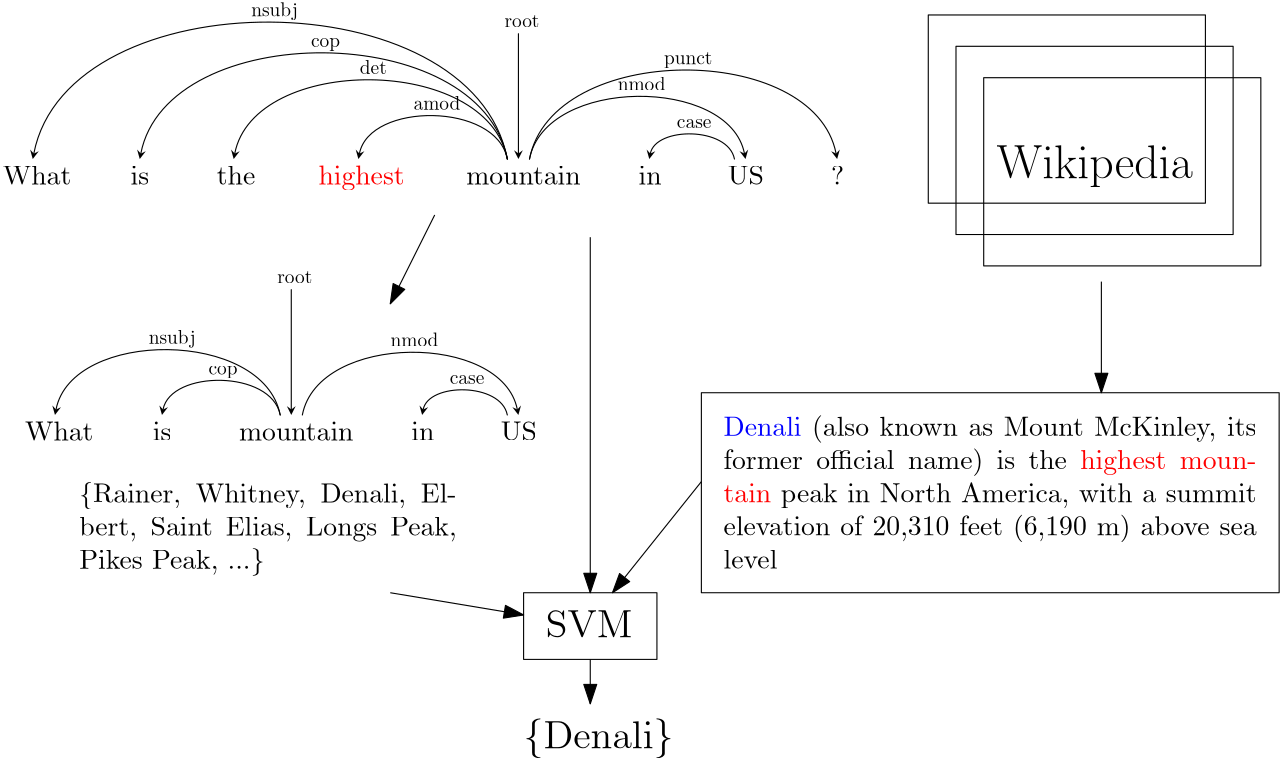 <?xml version="1.0"?>
<!DOCTYPE ipe SYSTEM "ipe.dtd">
<ipe version="70107" creator="Ipe 7.1.10">
<info created="D:20160817155110" modified="D:20160817155913"/>
<ipestyle name="basic">
<symbol name="arrow/arc(spx)">
<path stroke="sym-stroke" fill="sym-stroke" pen="sym-pen">
0 0 m
-1 0.333 l
-1 -0.333 l
h
</path>
</symbol>
<symbol name="arrow/farc(spx)">
<path stroke="sym-stroke" fill="white" pen="sym-pen">
0 0 m
-1 0.333 l
-1 -0.333 l
h
</path>
</symbol>
<symbol name="arrow/ptarc(spx)">
<path stroke="sym-stroke" fill="sym-stroke" pen="sym-pen">
0 0 m
-1 0.333 l
-0.8 0 l
-1 -0.333 l
h
</path>
</symbol>
<symbol name="arrow/fptarc(spx)">
<path stroke="sym-stroke" fill="white" pen="sym-pen">
0 0 m
-1 0.333 l
-0.8 0 l
-1 -0.333 l
h
</path>
</symbol>
<symbol name="mark/circle(sx)" transformations="translations">
<path fill="sym-stroke">
0.6 0 0 0.6 0 0 e
0.4 0 0 0.4 0 0 e
</path>
</symbol>
<symbol name="mark/disk(sx)" transformations="translations">
<path fill="sym-stroke">
0.6 0 0 0.6 0 0 e
</path>
</symbol>
<symbol name="mark/fdisk(sfx)" transformations="translations">
<group>
<path fill="sym-fill">
0.5 0 0 0.5 0 0 e
</path>
<path fill="sym-stroke" fillrule="eofill">
0.6 0 0 0.6 0 0 e
0.4 0 0 0.4 0 0 e
</path>
</group>
</symbol>
<symbol name="mark/box(sx)" transformations="translations">
<path fill="sym-stroke" fillrule="eofill">
-0.6 -0.6 m
0.6 -0.6 l
0.6 0.6 l
-0.6 0.6 l
h
-0.4 -0.4 m
0.4 -0.4 l
0.4 0.4 l
-0.4 0.4 l
h
</path>
</symbol>
<symbol name="mark/square(sx)" transformations="translations">
<path fill="sym-stroke">
-0.6 -0.6 m
0.6 -0.6 l
0.6 0.6 l
-0.6 0.6 l
h
</path>
</symbol>
<symbol name="mark/fsquare(sfx)" transformations="translations">
<group>
<path fill="sym-fill">
-0.5 -0.5 m
0.5 -0.5 l
0.5 0.5 l
-0.5 0.5 l
h
</path>
<path fill="sym-stroke" fillrule="eofill">
-0.6 -0.6 m
0.6 -0.6 l
0.6 0.6 l
-0.6 0.6 l
h
-0.4 -0.4 m
0.4 -0.4 l
0.4 0.4 l
-0.4 0.4 l
h
</path>
</group>
</symbol>
<symbol name="mark/cross(sx)" transformations="translations">
<group>
<path fill="sym-stroke">
-0.43 -0.57 m
0.57 0.43 l
0.43 0.57 l
-0.57 -0.43 l
h
</path>
<path fill="sym-stroke">
-0.43 0.57 m
0.57 -0.43 l
0.43 -0.57 l
-0.57 0.43 l
h
</path>
</group>
</symbol>
<symbol name="arrow/fnormal(spx)">
<path stroke="sym-stroke" fill="white" pen="sym-pen">
0 0 m
-1 0.333 l
-1 -0.333 l
h
</path>
</symbol>
<symbol name="arrow/pointed(spx)">
<path stroke="sym-stroke" fill="sym-stroke" pen="sym-pen">
0 0 m
-1 0.333 l
-0.8 0 l
-1 -0.333 l
h
</path>
</symbol>
<symbol name="arrow/fpointed(spx)">
<path stroke="sym-stroke" fill="white" pen="sym-pen">
0 0 m
-1 0.333 l
-0.8 0 l
-1 -0.333 l
h
</path>
</symbol>
<symbol name="arrow/linear(spx)">
<path stroke="sym-stroke" pen="sym-pen">
-1 0.333 m
0 0 l
-1 -0.333 l
</path>
</symbol>
<symbol name="arrow/fdouble(spx)">
<path stroke="sym-stroke" fill="white" pen="sym-pen">
0 0 m
-1 0.333 l
-1 -0.333 l
h
-1 0 m
-2 0.333 l
-2 -0.333 l
h
</path>
</symbol>
<symbol name="arrow/double(spx)">
<path stroke="sym-stroke" fill="sym-stroke" pen="sym-pen">
0 0 m
-1 0.333 l
-1 -0.333 l
h
-1 0 m
-2 0.333 l
-2 -0.333 l
h
</path>
</symbol>
<pen name="heavier" value="0.8"/>
<pen name="fat" value="1.2"/>
<pen name="ultrafat" value="2"/>
<symbolsize name="large" value="5"/>
<symbolsize name="small" value="2"/>
<symbolsize name="tiny" value="1.1"/>
<arrowsize name="large" value="10"/>
<arrowsize name="small" value="5"/>
<arrowsize name="tiny" value="3"/>
<color name="red" value="1 0 0"/>
<color name="green" value="0 1 0"/>
<color name="blue" value="0 0 1"/>
<color name="yellow" value="1 1 0"/>
<color name="orange" value="1 0.647 0"/>
<color name="gold" value="1 0.843 0"/>
<color name="purple" value="0.627 0.125 0.941"/>
<color name="gray" value="0.745"/>
<color name="brown" value="0.647 0.165 0.165"/>
<color name="navy" value="0 0 0.502"/>
<color name="pink" value="1 0.753 0.796"/>
<color name="seagreen" value="0.18 0.545 0.341"/>
<color name="turquoise" value="0.251 0.878 0.816"/>
<color name="violet" value="0.933 0.51 0.933"/>
<color name="darkblue" value="0 0 0.545"/>
<color name="darkcyan" value="0 0.545 0.545"/>
<color name="darkgray" value="0.663"/>
<color name="darkgreen" value="0 0.392 0"/>
<color name="darkmagenta" value="0.545 0 0.545"/>
<color name="darkorange" value="1 0.549 0"/>
<color name="darkred" value="0.545 0 0"/>
<color name="lightblue" value="0.678 0.847 0.902"/>
<color name="lightcyan" value="0.878 1 1"/>
<color name="lightgray" value="0.827"/>
<color name="lightgreen" value="0.565 0.933 0.565"/>
<color name="lightyellow" value="1 1 0.878"/>
<dashstyle name="dashed" value="[4] 0"/>
<dashstyle name="dotted" value="[1 3] 0"/>
<dashstyle name="dash dotted" value="[4 2 1 2] 0"/>
<dashstyle name="dash dot dotted" value="[4 2 1 2 1 2] 0"/>
<textsize name="large" value="\large"/>
<textsize name="Large" value="\Large"/>
<textsize name="LARGE" value="\LARGE"/>
<textsize name="huge" value="\huge"/>
<textsize name="Huge" value="\Huge"/>
<textsize name="small" value="\small"/>
<textsize name="footnote" value="\footnotesize"/>
<textsize name="tiny" value="\tiny"/>
<textstyle name="center" begin="\begin{center}" end="\end{center}"/>
<textstyle name="itemize" begin="\begin{itemize}" end="\end{itemize}"/>
<textstyle name="item" begin="\begin{itemize}\item{}" end="\end{itemize}"/>
<gridsize name="4 pts" value="4"/>
<gridsize name="8 pts (~3 mm)" value="8"/>
<gridsize name="16 pts (~6 mm)" value="16"/>
<gridsize name="32 pts (~12 mm)" value="32"/>
<gridsize name="10 pts (~3.5 mm)" value="10"/>
<gridsize name="20 pts (~7 mm)" value="20"/>
<gridsize name="14 pts (~5 mm)" value="14"/>
<gridsize name="28 pts (~10 mm)" value="28"/>
<gridsize name="56 pts (~20 mm)" value="56"/>
<anglesize name="90 deg" value="90"/>
<anglesize name="60 deg" value="60"/>
<anglesize name="45 deg" value="45"/>
<anglesize name="30 deg" value="30"/>
<anglesize name="22.5 deg" value="22.5"/>
<opacity name="10%" value="0.1"/>
<opacity name="30%" value="0.3"/>
<opacity name="50%" value="0.5"/>
<opacity name="75%" value="0.75"/>
<tiling name="falling" angle="-60" step="4" width="1"/>
<tiling name="rising" angle="30" step="4" width="1"/>
</ipestyle>
<page>
<layer name="alpha"/>
<view layers="alpha" active="alpha"/>
<text layer="alpha" matrix="1 0 0 1 84.506 646.827" pos="0 0" stroke="0" type="label" width="24.63" height="6.918" depth="0" valign="baseline">What</text>
<text matrix="1 0 0 1 130.493 646.827" pos="0 0" stroke="0" type="label" width="6.697" height="6.654" depth="0" valign="baseline">is</text>
<text matrix="1 0 0 1 161.547 646.827" pos="0 0" stroke="0" type="label" width="41.234" height="6.654" depth="0" valign="baseline">mountain</text>
<text matrix="1 0 0 1 223.594 646.827" pos="0 0" stroke="0" type="label" width="8.302" height="6.654" depth="0" valign="baseline">in</text>
<text matrix="1 0 0 1 255.753 646.827" pos="0 0" stroke="0" type="label" width="13.007" height="6.808" depth="0" valign="baseline">US</text>
<path matrix="1 0 0 1 64 568" stroke="0" pen="0.398" cap="1">
112.38 87.9927 m
106.347 119.033
37.3276 119.033
31.6744 89.9502 c
</path>
<path matrix="1 0 0 1 64 568" fill="0" fillrule="wind">
31.2939 87.9927 m
33.4687 90.8203 l
31.6744 89.9502 l
30.3367 91.4291 l
</path>
<text matrix="0.7 0 0 0.7 129.038 681.626" pos="0 0" stroke="0" type="label" width="24.132" height="6.926" depth="1.93" valign="baseline">nsubj</text>
<path matrix="1 0 0 1 64 568" stroke="0" pen="0.398" cap="1">
112.38 87.9927 m
109.213 104.287
72.982 104.287
70.1951 89.9502 c
</path>
<path matrix="1 0 0 1 64 568" fill="0" fillrule="wind">
69.8147 87.9927 m
71.9894 90.8203 l
70.1952 89.9502 l
68.8575 91.4291 l
</path>
<text matrix="0.7 0 0 0.7 150.567 670.567" pos="0 0" stroke="0" type="label" width="14.944" height="4.297" depth="1.93" valign="baseline">cop</text>
<path matrix="1 0 0 1 64 568" stroke="0" pen="0.398" cap="1">
120.35 87.9927 m
126.137 117.763
192.333 117.763
197.739 89.9502 c
</path>
<path matrix="1 0 0 1 64 568" fill="0" fillrule="wind">
198.119 87.9927 m
199.077 91.429 l
197.739 89.9502 l
195.945 90.8203 l
</path>
<text matrix="0.7 0 0 0.7 216.086 680.674" pos="0 0" stroke="0" type="label" width="24.63" height="6.918" depth="0" valign="baseline">nmod</text>
<path matrix="1 0 0 1 64 568" stroke="0" pen="0.398" cap="1">
194.134 87.9927 m
191.852 99.7315
165.751 99.7315
163.849 89.9502 c
</path>
<path matrix="1 0 0 1 64 568" fill="0" fillrule="wind">
163.469 87.9927 m
165.644 90.8203 l
163.85 89.9502 l
162.512 91.4291 l
</path>
<text matrix="0.7 0 0 0.7 237.401 667.15" pos="0 0" stroke="0" type="label" width="17.767" height="4.289" depth="0" valign="baseline">case</text>
<text matrix="0.7 0 0 0.7 175.31 703.456" pos="0 0" stroke="0" type="label" width="18.016" height="6.128" depth="0" valign="baseline">root</text>
<path matrix="1 0 0 1 64 568" stroke="0" pen="0.398" cap="1">
116.365 133.103 m
116.365 89.9852 l
</path>
<path matrix="1 0 0 1 64 568" fill="0" fillrule="wind">
116.365 87.9927 m
117.959 91.1807 l
116.365 89.9852 l
114.771 91.1807 l
</path>
<path matrix="1.2471 0 0 1.41167 -149.015 -329.333" stroke="black">
464 784 m
464 736 l
544 736 l
544 784 l
h
</path>
<path matrix="1.2471 0 0 1.41167 -149.015 -329.333" stroke="black">
448 800 m
448 752 l
528 752 l
528 800 l
h
</path>
<path matrix="1.2471 0 0 1.41167 -149.015 -329.333" stroke="black">
456 792 m
456 744 l
536 744 l
536 792 l
h
</path>
<text matrix="0.811231 0 0 1.05 44.8866 -73.6" transformations="translations" pos="480 776" stroke="black" type="label" width="70.601" height="11.954" depth="3.35" valign="baseline" size="LARGE">Wikipedia</text>
<text matrix="1 0 0 1 -16 -24" transformations="translations" pos="352 680" stroke="black" type="minipage" width="192" height="30.113" depth="25.18" valign="top">{\color{blue} Denali} (also known as Mount McKinley, its former official name) 
is the {\color{red} highest mountain} peak in North America, 
with a summit elevation of 20,310 feet
 (6,190 m) above sea level</text>
<text matrix="1 0 0 1 -24 0" transformations="translations" pos="128 632" stroke="black" type="minipage" width="136" height="19.413" depth="14.46" valign="top">\{Rainer, Whitney, Denali, Elbert, Saint Elias, Longs Peak, Pikes Peak, ...\}</text>
<path stroke="black" arrow="normal/normal">
232 728 m
216 696 l
</path>
<path stroke="black" arrow="normal/normal">
472 704 m
472 664 l
</path>
<path stroke="black" arrow="normal/normal">
216 592 m
264 584 l
</path>
<path matrix="0.8 0 0 2.5 52.8 -888" stroke="black" arrow="normal/normal">
344 608 m
304 592 l
</path>
<path matrix="1.5 0 0 1 -144 0" stroke="black">
272 592 m
272 568 l
304 568 l
304 592 l
h
</path>
<path matrix="1 0 0 1 -8 8" stroke="black">
336 656 m
336 584 l
544 584 l
544 656 l
h
</path>
<text matrix="1 0 0 1 -16 -8" transformations="translations" pos="288 584" stroke="black" type="label" width="31.206" height="9.803" depth="0" valign="baseline" size="Large">SVM</text>
<text matrix="1 0 0 1 -24 -8" transformations="translations" pos="288 544" stroke="black" type="label" width="53.949" height="10.756" depth="3.59" valign="baseline" size="Large">\{Denali\}</text>
<path stroke="black" arrow="normal/normal">
288 568 m
288 552 l
</path>
<text matrix="1 0 0 1 76.506 738.962" pos="0 0" stroke="0" type="label" width="24.63" height="6.918" depth="0" valign="baseline">What</text>
<text matrix="1 0 0 1 122.493 738.962" pos="0 0" stroke="0" type="label" width="6.697" height="6.654" depth="0" valign="baseline">is</text>
<text matrix="1 0 0 1 153.547 738.962" pos="0 0" stroke="0" type="label" width="13.837" height="6.918" depth="0" valign="baseline">the</text>
<text matrix="1 0 0 1 190.129 738.962" pos="0 0" stroke="0" type="label" width="31.05" height="6.926" depth="1.93" valign="baseline">\color{red} highest</text>
<text matrix="1 0 0 1 243.319 738.962" pos="0 0" stroke="0" type="label" width="41.234" height="6.654" depth="0" valign="baseline">mountain</text>
<text matrix="1 0 0 1 305.366 738.962" pos="0 0" stroke="0" type="label" width="8.302" height="6.654" depth="0" valign="baseline">in</text>
<text matrix="1 0 0 1 337.526 738.962" pos="0 0" stroke="0" type="label" width="13.007" height="6.808" depth="0" valign="baseline">US</text>
<text matrix="1 0 0 1 374.666 738.962" pos="0 0" stroke="0" type="label" width="4.705" height="6.918" depth="0" valign="baseline">?</text>
<path matrix="1 0 0 1 56 672" stroke="0" pen="0.398" cap="1">
202.154 76.1277 m
189.44 141.534
44.0078 141.534
31.6744 78.0852 c
</path>
<path matrix="1 0 0 1 56 672" fill="0" fillrule="wind">
31.2939 76.1277 m
33.4687 78.9553 l
31.6744 78.0852 l
30.3367 79.564 l
</path>
<text matrix="0.7 0 0 0.7 165.924 799.535" pos="0 0" stroke="0" type="label" width="24.132" height="6.926" depth="1.93" valign="baseline">nsubj</text>
<path matrix="1 0 0 1 56 672" stroke="0" pen="0.398" cap="1">
202.154 76.1277 m
192.307 126.788
79.6622 126.788
70.1952 78.0852 c
</path>
<path matrix="1 0 0 1 56 672" fill="0" fillrule="wind">
69.8147 76.1277 m
71.9894 78.9553 l
70.1952 78.0852 l
68.8575 79.564 l
</path>
<text matrix="0.7 0 0 0.7 187.453 788.476" pos="0 0" stroke="0" type="label" width="14.944" height="4.297" depth="1.93" valign="baseline">cop</text>
<path matrix="1 0 0 1 56 672" stroke="0" pen="0.398" cap="1">
202.154 76.1277 m
194.823 113.842
110.964 113.842
104.014 78.0852 c
</path>
<path matrix="1 0 0 1 56 672" fill="0" fillrule="wind">
103.633 76.1277 m
105.808 78.9553 l
104.014 78.0852 l
102.676 79.5641 l
</path>
<text matrix="0.7 0 0 0.7 205.059 778.767" pos="0 0" stroke="0" type="label" width="13.837" height="6.918" depth="0" valign="baseline">det</text>
<path matrix="1 0 0 1 56 672" stroke="0" pen="0.398" cap="1">
210.124 76.1277 m
215.911 105.898
282.106 105.898
287.513 78.0852 c
</path>
<path matrix="1 0 0 1 56 672" fill="0" fillrule="wind">
287.893 76.1277 m
288.851 79.564 l
287.513 78.0852 l
285.719 78.9553 l
</path>
<text matrix="0.7 0 0 0.7 297.859 772.809" pos="0 0" stroke="0" type="label" width="24.63" height="6.918" depth="0" valign="baseline">nmod</text>
<path matrix="1 0 0 1 56 672" stroke="0" pen="0.398" cap="1">
202.154 76.1277 m
198.163 96.6591
152.511 96.6591
148.9 78.0852 c
</path>
<path matrix="1 0 0 1 56 672" fill="0" fillrule="wind">
148.52 76.1277 m
150.695 78.9553 l
148.9 78.0852 l
147.563 79.564 l
</path>
<text matrix="0.7 0 0 0.7 224.364 765.879" pos="0 0" stroke="0" type="label" width="24.076" height="6.918" depth="0" valign="baseline">amod</text>
<path matrix="1 0 0 1 56 672" stroke="0" pen="0.398" cap="1">
283.908 76.1277 m
281.626 87.8665
255.525 87.8665
253.623 78.0852 c
</path>
<path matrix="1 0 0 1 56 672" fill="0" fillrule="wind">
253.243 76.1277 m
255.418 78.9553 l
253.623 78.0852 l
252.286 79.5641 l
</path>
<text matrix="0.7 0 0 0.7 319.173 759.285" pos="0 0" stroke="0" type="label" width="17.767" height="4.289" depth="0" valign="baseline">case</text>
<path matrix="1 0 0 1 56 672" stroke="0" pen="0.398" cap="1">
210.124 76.1277 m
218.366 118.526
312.639 118.526
320.499 78.0852 c
</path>
<path matrix="1 0 0 1 56 672" fill="0" fillrule="wind">
320.88 76.1277 m
321.837 79.5641 l
320.499 78.0852 l
318.705 78.9553 l
</path>
<text matrix="0.7 0 0 0.7 314.528 782.279" pos="0 0" stroke="0" type="label" width="24.907" height="6.135" depth="1.93" valign="baseline">punct</text>
<text matrix="0.7 0 0 0.7 257.083 795.591" pos="0 0" stroke="0" type="label" width="18.016" height="6.128" depth="0" valign="baseline">root</text>
<path matrix="1 0 0 1 56 672" stroke="0" pen="0.398" cap="1">
206.139 121.238 m
206.139 78.1202 l
</path>
<path matrix="1 0 0 1 56 672" fill="0" fillrule="wind">
206.139 76.1277 m
207.733 79.3157 l
206.139 78.1202 l
204.545 79.3157 l
</path>
<path matrix="1 0 0 1 8 -8" stroke="black" arrow="normal/normal">
280 728 m
280 600 l
</path>
</page>
</ipe>
